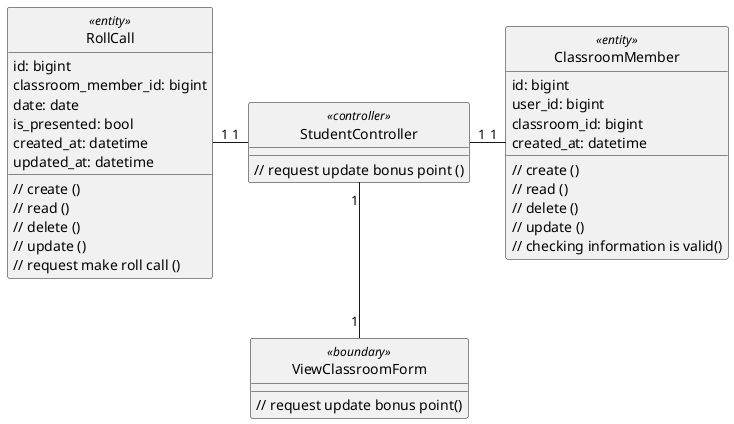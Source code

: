 @startuml updateClass

class RollCall <<entity>> {
    id: bigint
    classroom_member_id: bigint
    date: date
    is_presented: bool
    created_at: datetime
    updated_at: datetime

    // create ()
    // read ()
    // delete ()
    // update ()
    // request make roll call ()
}

class ClassroomMember <<entity>> {
    id: bigint
    user_id: bigint
    classroom_id: bigint
    created_at: datetime

    // create ()
    // read ()
    // delete ()
    // update ()
    // checking information is valid()
}

class ViewClassroomForm <<boundary>> {
    // request update bonus point()
}

class StudentController <<controller>> {
    // request update bonus point ()
}

hide RollCall <<entity>> circle
hide ViewClassroomForm <<boundary>> circle
hide StudentController <<controller>> circle

StudentController "1" -left- "1" RollCall
StudentController "1" -right- "1" ClassroomMember
StudentController "1" -down- "1" ViewClassroomForm



@enduml
